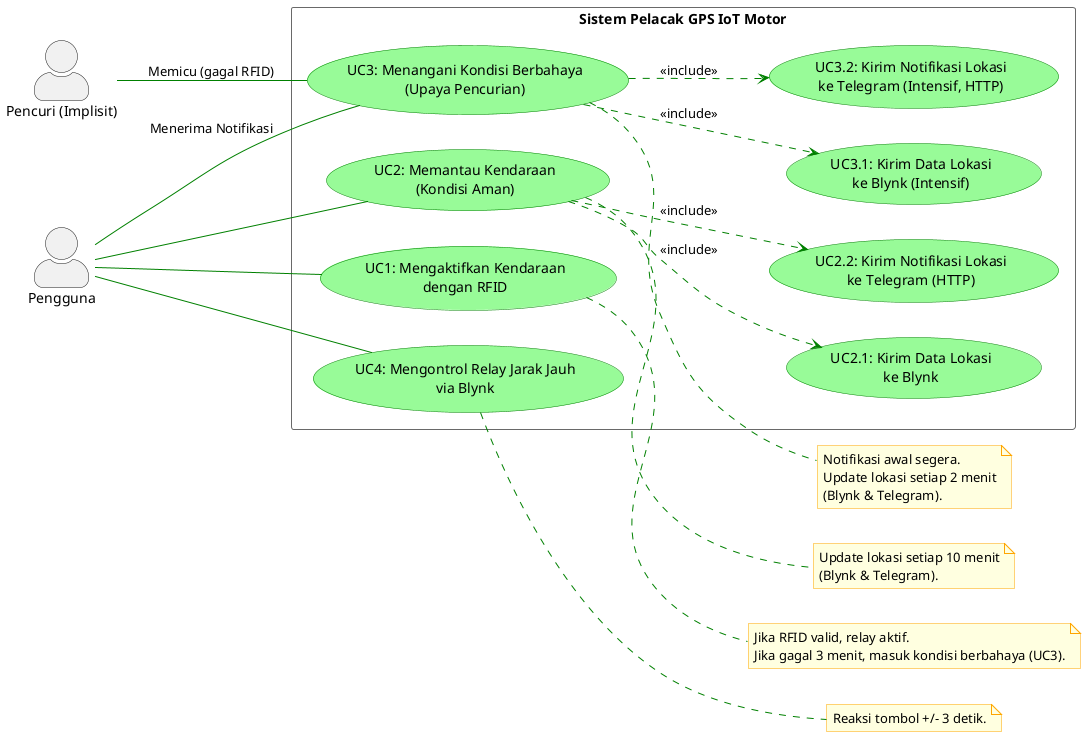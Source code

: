@startuml
' Set skin parameters for better appearance
skinparam actorStyle awesome
skinparam usecase {
    BackgroundColor PaleGreen
    BorderColor Green
    ArrowColor Green
    ActorBorderColor black
    ActorFontColor black
    ActorBackgroundColor LightGrey
}
skinparam note {
    BackgroundColor LightYellow
    BorderColor Orange
}
skinparam rectangle {
    BorderColor DimGray
}

left to right direction

actor Pengguna as User
actor "Pencuri (Implisit)" as Thief

rectangle "Sistem Pelacak GPS IoT Motor" {
    usecase "UC1: Mengaktifkan Kendaraan\ndengan RFID" as UC1
    usecase "UC2: Memantau Kendaraan\n(Kondisi Aman)" as UC2
    usecase "UC3: Menangani Kondisi Berbahaya\n(Upaya Pencurian)" as UC3
    usecase "UC4: Mengontrol Relay Jarak Jauh\nvia Blynk" as UC4

    usecase "UC2.1: Kirim Data Lokasi\nke Blynk" as UC2_1
    usecase "UC2.2: Kirim Notifikasi Lokasi\nke Telegram (HTTP)" as UC2_2
    usecase "UC3.1: Kirim Data Lokasi\nke Blynk (Intensif)" as UC3_1
    usecase "UC3.2: Kirim Notifikasi Lokasi\nke Telegram (Intensif, HTTP)" as UC3_2
}

' Relasi Aktor dengan Use Case Utama
User -- UC1
User -- UC2
User -- UC3 : Menerima Notifikasi
User -- UC4

' Pencuri (implisit) memicu kondisi berbahaya
Thief -- UC3 : Memicu (gagal RFID)

' Relasi Inklusi (Include)
UC2 ..> UC2_1 : <<include>>
UC2 ..> UC2_2 : <<include>>

UC3 ..> UC3_1 : <<include>>
UC3 ..> UC3_2 : <<include>>

' Catatan Tambahan
note right of UC1
  Jika RFID valid, relay aktif.
  Jika gagal 3 menit, masuk kondisi berbahaya (UC3).
end note

note right of UC2
  Update lokasi setiap 10 menit
  (Blynk & Telegram).
end note

note right of UC3
  Notifikasi awal segera.
  Update lokasi setiap 2 menit
  (Blynk & Telegram).
end note

note right of UC4
  Reaksi tombol +/- 3 detik.
end note

@enduml

